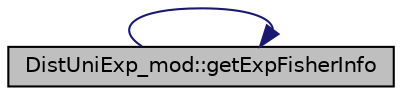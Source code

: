 digraph "DistUniExp_mod::getExpFisherInfo"
{
 // LATEX_PDF_SIZE
  edge [fontname="Helvetica",fontsize="10",labelfontname="Helvetica",labelfontsize="10"];
  node [fontname="Helvetica",fontsize="10",shape=record];
  rankdir="LR";
  Node1 [label="DistUniExp_mod::getExpFisherInfo",height=0.2,width=0.4,color="black", fillcolor="grey75", style="filled", fontcolor="black",tooltip="Return the Fisher Information of the exponential distribution with rate parameter lambda at input t."];
  Node1 -> Node1 [color="midnightblue",fontsize="10",style="solid",fontname="Helvetica"];
}
